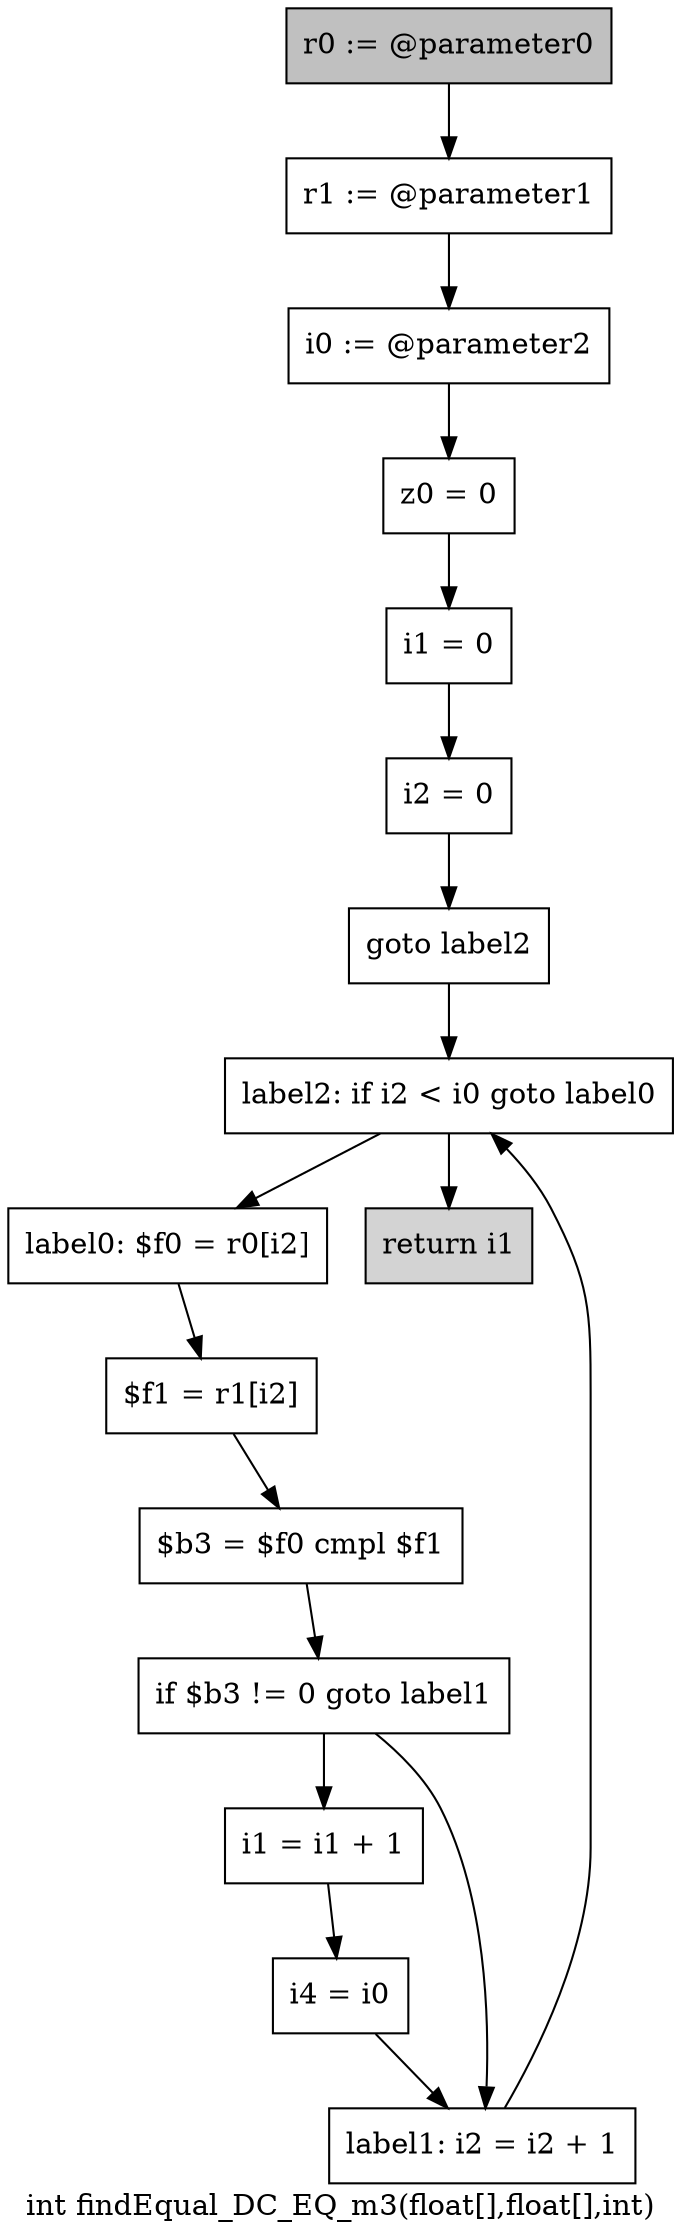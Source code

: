 digraph "int findEqual_DC_EQ_m3(float[],float[],int)" {
    label="int findEqual_DC_EQ_m3(float[],float[],int)";
    node [shape=box];
    "0" [style=filled,fillcolor=gray,label="r0 := @parameter0",];
    "1" [label="r1 := @parameter1",];
    "0"->"1";
    "2" [label="i0 := @parameter2",];
    "1"->"2";
    "3" [label="z0 = 0",];
    "2"->"3";
    "4" [label="i1 = 0",];
    "3"->"4";
    "5" [label="i2 = 0",];
    "4"->"5";
    "6" [label="goto label2",];
    "5"->"6";
    "14" [label="label2: if i2 < i0 goto label0",];
    "6"->"14";
    "7" [label="label0: $f0 = r0[i2]",];
    "8" [label="$f1 = r1[i2]",];
    "7"->"8";
    "9" [label="$b3 = $f0 cmpl $f1",];
    "8"->"9";
    "10" [label="if $b3 != 0 goto label1",];
    "9"->"10";
    "11" [label="i1 = i1 + 1",];
    "10"->"11";
    "13" [label="label1: i2 = i2 + 1",];
    "10"->"13";
    "12" [label="i4 = i0",];
    "11"->"12";
    "12"->"13";
    "13"->"14";
    "14"->"7";
    "15" [style=filled,fillcolor=lightgray,label="return i1",];
    "14"->"15";
}
